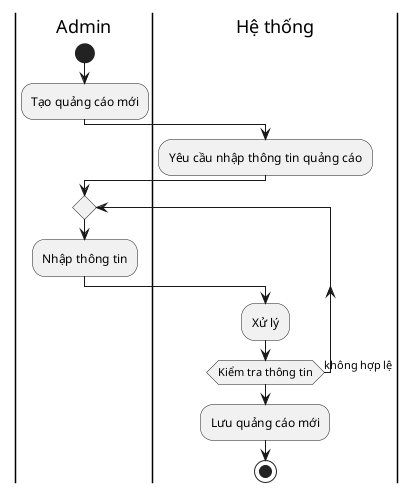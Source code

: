 @startuml
|Admin|
start
:Tạo quảng cáo mới;
|Hệ thống|
:Yêu cầu nhập thông tin quảng cáo;
|Admin|
repeat
|Admin|
:Nhập thông tin;
|Hệ thống|
:Xử lý;
repeat while(Kiểm tra thông tin) is (không hợp lệ)
|Hệ thống|
:Lưu quảng cáo mới;
stop

@enduml